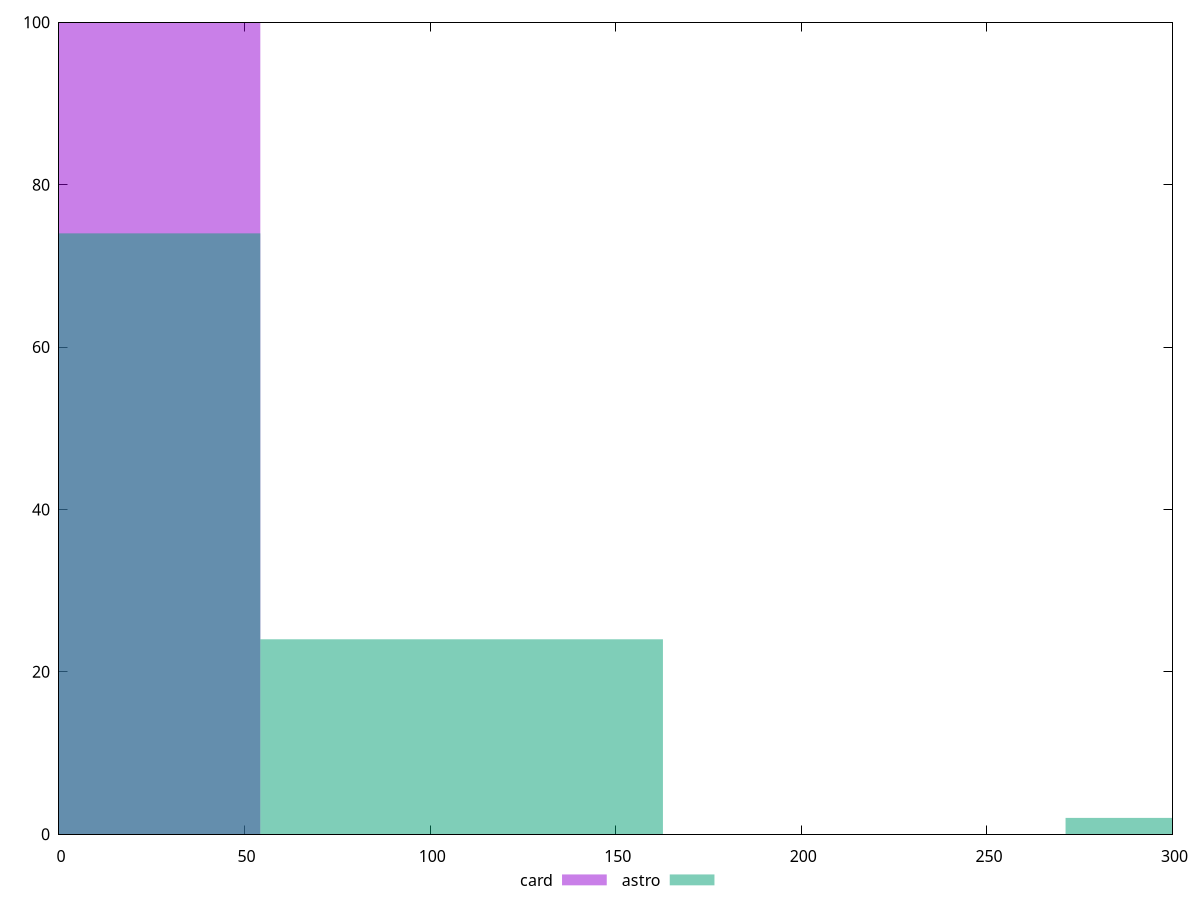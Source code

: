 reset

$card <<EOF
0 100
EOF

$astro <<EOF
0 74
108.47566201979288 24
325.42698605937863 2
EOF

set key outside below
set boxwidth 108.47566201979288
set xrange [0:300]
set yrange [0:100]
set trange [0:100]
set style fill transparent solid 0.5 noborder
set terminal svg size 640, 500 enhanced background rgb 'white'
set output "reports/report_00028_2021-02-24T12-49-42.674Z/legacy-javascript/comparison/histogram/2_vs_3.svg"

plot $card title "card" with boxes, \
     $astro title "astro" with boxes

reset

